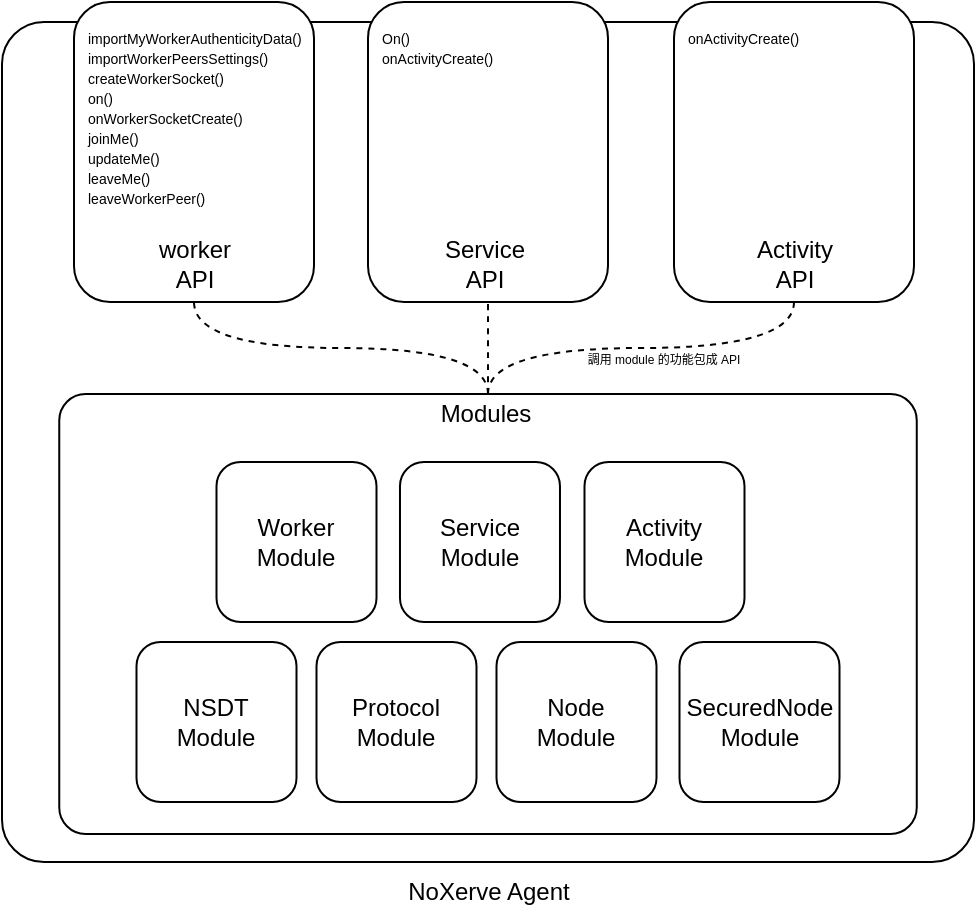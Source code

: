 <mxfile version="13.6.2" type="device" pages="2"><diagram id="oE-bWc-VpVqTyyKI-HjR" name="NoXerve Agent"><mxGraphModel dx="1483" dy="880" grid="1" gridSize="10" guides="1" tooltips="1" connect="1" arrows="1" fold="1" page="1" pageScale="1" pageWidth="827" pageHeight="1169" math="0" shadow="0"><root><mxCell id="zF-93tDUtrHwzONBXimL-0"/><mxCell id="zF-93tDUtrHwzONBXimL-1" parent="zF-93tDUtrHwzONBXimL-0"/><mxCell id="tK-ho7pvUPlaxIV4-j6s-0" value="" style="rounded=1;whiteSpace=wrap;html=1;expand=1;arcSize=5;" vertex="1" parent="zF-93tDUtrHwzONBXimL-1"><mxGeometry x="174" y="150" width="486" height="420" as="geometry"/></mxCell><mxCell id="tK-ho7pvUPlaxIV4-j6s-46" style="edgeStyle=orthogonalEdgeStyle;orthogonalLoop=1;jettySize=auto;html=1;entryX=0.5;entryY=1;entryDx=0;entryDy=0;endArrow=none;endFill=0;dashed=1;curved=1;" edge="1" parent="zF-93tDUtrHwzONBXimL-1" source="tK-ho7pvUPlaxIV4-j6s-22" target="tK-ho7pvUPlaxIV4-j6s-1"><mxGeometry relative="1" as="geometry"/></mxCell><mxCell id="tK-ho7pvUPlaxIV4-j6s-47" style="edgeStyle=orthogonalEdgeStyle;orthogonalLoop=1;jettySize=auto;html=1;entryX=0.5;entryY=1;entryDx=0;entryDy=0;endArrow=none;endFill=0;dashed=1;curved=1;" edge="1" parent="zF-93tDUtrHwzONBXimL-1" source="tK-ho7pvUPlaxIV4-j6s-22" target="tK-ho7pvUPlaxIV4-j6s-3"><mxGeometry relative="1" as="geometry"/></mxCell><mxCell id="tK-ho7pvUPlaxIV4-j6s-48" style="edgeStyle=orthogonalEdgeStyle;orthogonalLoop=1;jettySize=auto;html=1;entryX=0.5;entryY=1;entryDx=0;entryDy=0;dashed=1;endArrow=none;endFill=0;curved=1;" edge="1" parent="zF-93tDUtrHwzONBXimL-1" source="tK-ho7pvUPlaxIV4-j6s-22" target="tK-ho7pvUPlaxIV4-j6s-4"><mxGeometry relative="1" as="geometry"/></mxCell><mxCell id="tK-ho7pvUPlaxIV4-j6s-22" value="" style="rounded=1;whiteSpace=wrap;html=1;arcSize=6;" vertex="1" parent="zF-93tDUtrHwzONBXimL-1"><mxGeometry x="202.63" y="336" width="428.75" height="220" as="geometry"/></mxCell><mxCell id="tK-ho7pvUPlaxIV4-j6s-1" value="" style="rounded=1;whiteSpace=wrap;html=1;" vertex="1" parent="zF-93tDUtrHwzONBXimL-1"><mxGeometry x="210" y="140" width="120" height="150" as="geometry"/></mxCell><mxCell id="tK-ho7pvUPlaxIV4-j6s-3" value="" style="rounded=1;whiteSpace=wrap;html=1;" vertex="1" parent="zF-93tDUtrHwzONBXimL-1"><mxGeometry x="357" y="140" width="120" height="150" as="geometry"/></mxCell><mxCell id="tK-ho7pvUPlaxIV4-j6s-4" value="" style="rounded=1;whiteSpace=wrap;html=1;" vertex="1" parent="zF-93tDUtrHwzONBXimL-1"><mxGeometry x="510" y="140" width="120" height="150" as="geometry"/></mxCell><mxCell id="tK-ho7pvUPlaxIV4-j6s-6" value="NoXerve Agent" style="text;html=1;strokeColor=none;fillColor=none;align=center;verticalAlign=middle;whiteSpace=wrap;rounded=0;" vertex="1" parent="zF-93tDUtrHwzONBXimL-1"><mxGeometry x="359.76" y="575" width="114.5" height="20" as="geometry"/></mxCell><mxCell id="tK-ho7pvUPlaxIV4-j6s-8" value="worker&lt;br&gt;API" style="text;html=1;strokeColor=none;fillColor=none;align=center;verticalAlign=middle;whiteSpace=wrap;rounded=0;" vertex="1" parent="zF-93tDUtrHwzONBXimL-1"><mxGeometry x="238.5" y="256" width="63" height="30" as="geometry"/></mxCell><mxCell id="tK-ho7pvUPlaxIV4-j6s-9" value="Service&lt;br&gt;API" style="text;html=1;strokeColor=none;fillColor=none;align=center;verticalAlign=middle;whiteSpace=wrap;rounded=0;" vertex="1" parent="zF-93tDUtrHwzONBXimL-1"><mxGeometry x="384.13" y="256" width="63" height="30" as="geometry"/></mxCell><mxCell id="tK-ho7pvUPlaxIV4-j6s-10" value="Activity&lt;br&gt;API" style="text;html=1;strokeColor=none;fillColor=none;align=center;verticalAlign=middle;whiteSpace=wrap;rounded=0;" vertex="1" parent="zF-93tDUtrHwzONBXimL-1"><mxGeometry x="538.5" y="256" width="63" height="30" as="geometry"/></mxCell><mxCell id="tK-ho7pvUPlaxIV4-j6s-18" value="Worker&lt;br&gt;Module" style="whiteSpace=wrap;html=1;aspect=fixed;rounded=1;" vertex="1" parent="zF-93tDUtrHwzONBXimL-1"><mxGeometry x="281.25" y="370" width="80" height="80" as="geometry"/></mxCell><mxCell id="tK-ho7pvUPlaxIV4-j6s-23" value="Modules" style="text;html=1;strokeColor=none;fillColor=none;align=center;verticalAlign=middle;whiteSpace=wrap;rounded=0;" vertex="1" parent="zF-93tDUtrHwzONBXimL-1"><mxGeometry x="371.5" y="336" width="88.25" height="20" as="geometry"/></mxCell><mxCell id="tK-ho7pvUPlaxIV4-j6s-24" value="Service&lt;br&gt;Module" style="whiteSpace=wrap;html=1;aspect=fixed;rounded=1;" vertex="1" parent="zF-93tDUtrHwzONBXimL-1"><mxGeometry x="372.99" y="370" width="80" height="80" as="geometry"/></mxCell><mxCell id="tK-ho7pvUPlaxIV4-j6s-25" value="Activity&lt;br&gt;Module" style="whiteSpace=wrap;html=1;aspect=fixed;rounded=1;" vertex="1" parent="zF-93tDUtrHwzONBXimL-1"><mxGeometry x="465.25" y="370" width="80" height="80" as="geometry"/></mxCell><mxCell id="tK-ho7pvUPlaxIV4-j6s-26" value="NSDT&lt;br&gt;Module" style="whiteSpace=wrap;html=1;aspect=fixed;rounded=1;" vertex="1" parent="zF-93tDUtrHwzONBXimL-1"><mxGeometry x="241.25" y="460" width="80" height="80" as="geometry"/></mxCell><mxCell id="tK-ho7pvUPlaxIV4-j6s-27" value="Protocol&lt;br&gt;Module" style="whiteSpace=wrap;html=1;aspect=fixed;rounded=1;" vertex="1" parent="zF-93tDUtrHwzONBXimL-1"><mxGeometry x="331.25" y="460" width="80" height="80" as="geometry"/></mxCell><mxCell id="tK-ho7pvUPlaxIV4-j6s-28" value="Node&lt;br&gt;Module" style="whiteSpace=wrap;html=1;aspect=fixed;rounded=1;" vertex="1" parent="zF-93tDUtrHwzONBXimL-1"><mxGeometry x="421.25" y="460" width="80" height="80" as="geometry"/></mxCell><mxCell id="tK-ho7pvUPlaxIV4-j6s-29" value="SecuredNode&lt;br&gt;Module" style="whiteSpace=wrap;html=1;aspect=fixed;rounded=1;" vertex="1" parent="zF-93tDUtrHwzONBXimL-1"><mxGeometry x="512.75" y="460" width="80" height="80" as="geometry"/></mxCell><mxCell id="tK-ho7pvUPlaxIV4-j6s-30" value="&lt;font style=&quot;font-size: 7px&quot;&gt;importMyWorkerAuthenticityData()&lt;/font&gt;" style="text;html=1;strokeColor=none;fillColor=none;align=left;verticalAlign=middle;whiteSpace=wrap;rounded=0;fontSize=7;" vertex="1" parent="zF-93tDUtrHwzONBXimL-1"><mxGeometry x="215" y="154" width="110" height="10" as="geometry"/></mxCell><mxCell id="tK-ho7pvUPlaxIV4-j6s-34" value="&lt;font style=&quot;font-size: 7px&quot;&gt;importWorkerPeersSettings()&lt;/font&gt;" style="text;html=1;strokeColor=none;fillColor=none;align=left;verticalAlign=middle;whiteSpace=wrap;rounded=0;fontSize=7;" vertex="1" parent="zF-93tDUtrHwzONBXimL-1"><mxGeometry x="215" y="164" width="110" height="10" as="geometry"/></mxCell><mxCell id="tK-ho7pvUPlaxIV4-j6s-35" value="&lt;font style=&quot;font-size: 7px&quot;&gt;createWorkerSocket()&lt;/font&gt;" style="text;html=1;strokeColor=none;fillColor=none;align=left;verticalAlign=middle;whiteSpace=wrap;rounded=0;fontSize=7;" vertex="1" parent="zF-93tDUtrHwzONBXimL-1"><mxGeometry x="215" y="174" width="110" height="10" as="geometry"/></mxCell><mxCell id="tK-ho7pvUPlaxIV4-j6s-36" value="on()" style="text;html=1;strokeColor=none;fillColor=none;align=left;verticalAlign=middle;whiteSpace=wrap;rounded=0;fontSize=7;" vertex="1" parent="zF-93tDUtrHwzONBXimL-1"><mxGeometry x="215" y="184" width="110" height="10" as="geometry"/></mxCell><mxCell id="tK-ho7pvUPlaxIV4-j6s-37" value="&lt;font style=&quot;font-size: 7px&quot;&gt;onWorkerSocketCreate()&lt;/font&gt;" style="text;html=1;strokeColor=none;fillColor=none;align=left;verticalAlign=middle;whiteSpace=wrap;rounded=0;fontSize=7;" vertex="1" parent="zF-93tDUtrHwzONBXimL-1"><mxGeometry x="215" y="194" width="110" height="10" as="geometry"/></mxCell><mxCell id="tK-ho7pvUPlaxIV4-j6s-38" value="&lt;font style=&quot;font-size: 7px&quot;&gt;joinMe()&lt;/font&gt;" style="text;html=1;strokeColor=none;fillColor=none;align=left;verticalAlign=middle;whiteSpace=wrap;rounded=0;fontSize=7;" vertex="1" parent="zF-93tDUtrHwzONBXimL-1"><mxGeometry x="215" y="204" width="110" height="10" as="geometry"/></mxCell><mxCell id="tK-ho7pvUPlaxIV4-j6s-39" value="&lt;font style=&quot;font-size: 7px&quot;&gt;updateMe()&lt;/font&gt;" style="text;html=1;strokeColor=none;fillColor=none;align=left;verticalAlign=middle;whiteSpace=wrap;rounded=0;fontSize=7;" vertex="1" parent="zF-93tDUtrHwzONBXimL-1"><mxGeometry x="215" y="214" width="110" height="10" as="geometry"/></mxCell><mxCell id="tK-ho7pvUPlaxIV4-j6s-40" value="&lt;font style=&quot;font-size: 7px&quot;&gt;leaveMe()&lt;/font&gt;" style="text;html=1;strokeColor=none;fillColor=none;align=left;verticalAlign=middle;whiteSpace=wrap;rounded=0;fontSize=7;" vertex="1" parent="zF-93tDUtrHwzONBXimL-1"><mxGeometry x="215" y="224" width="110" height="10" as="geometry"/></mxCell><mxCell id="tK-ho7pvUPlaxIV4-j6s-41" value="&lt;font style=&quot;font-size: 7px&quot;&gt;leaveWorkerPeer()&lt;/font&gt;" style="text;html=1;strokeColor=none;fillColor=none;align=left;verticalAlign=middle;whiteSpace=wrap;rounded=0;fontSize=7;" vertex="1" parent="zF-93tDUtrHwzONBXimL-1"><mxGeometry x="215" y="234" width="110" height="10" as="geometry"/></mxCell><mxCell id="tK-ho7pvUPlaxIV4-j6s-42" value="&lt;font style=&quot;font-size: 7px&quot;&gt;On()&lt;/font&gt;" style="text;html=1;strokeColor=none;fillColor=none;align=left;verticalAlign=middle;whiteSpace=wrap;rounded=0;fontSize=7;" vertex="1" parent="zF-93tDUtrHwzONBXimL-1"><mxGeometry x="362" y="154" width="110" height="10" as="geometry"/></mxCell><mxCell id="tK-ho7pvUPlaxIV4-j6s-43" value="&lt;font style=&quot;font-size: 7px&quot;&gt;onActivityCreate()&lt;/font&gt;" style="text;html=1;strokeColor=none;fillColor=none;align=left;verticalAlign=middle;whiteSpace=wrap;rounded=0;fontSize=7;" vertex="1" parent="zF-93tDUtrHwzONBXimL-1"><mxGeometry x="362" y="164" width="110" height="10" as="geometry"/></mxCell><mxCell id="tK-ho7pvUPlaxIV4-j6s-44" value="&lt;font style=&quot;font-size: 7px&quot;&gt;onActivityCreate()&lt;/font&gt;" style="text;html=1;strokeColor=none;fillColor=none;align=left;verticalAlign=middle;whiteSpace=wrap;rounded=0;fontSize=7;" vertex="1" parent="zF-93tDUtrHwzONBXimL-1"><mxGeometry x="515" y="154" width="110" height="10" as="geometry"/></mxCell><mxCell id="ZADGPHj_7auRA8MiN-14-0" value="&lt;font style=&quot;font-size: 6px&quot;&gt;調用 module 的功能包成 API&lt;/font&gt;" style="text;html=1;strokeColor=none;fillColor=none;align=center;verticalAlign=middle;whiteSpace=wrap;rounded=0;" vertex="1" parent="zF-93tDUtrHwzONBXimL-1"><mxGeometry x="465.25" y="310" width="80" height="14" as="geometry"/></mxCell></root></mxGraphModel></diagram><diagram id="mJpPa3oXmdiZ-_AzcjHH" name="Service Infrastructure"><mxGraphModel dx="1038" dy="616" grid="1" gridSize="10" guides="1" tooltips="1" connect="1" arrows="1" fold="1" page="1" pageScale="1" pageWidth="827" pageHeight="1169" math="0" shadow="0"><root><mxCell id="0"/><mxCell id="1" parent="0"/><mxCell id="F-tcbc8NVxEYoSuNlngL-1" value="" style="rounded=1;whiteSpace=wrap;html=1;" parent="1" vertex="1"><mxGeometry x="90" y="90" width="650" height="430" as="geometry"/></mxCell><mxCell id="F-tcbc8NVxEYoSuNlngL-2" value="" style="ellipse;whiteSpace=wrap;html=1;" parent="1" vertex="1"><mxGeometry x="120" y="110" width="410" height="300" as="geometry"/></mxCell><mxCell id="F-tcbc8NVxEYoSuNlngL-3" value="&lt;font style=&quot;font-size: 24px&quot;&gt;Activity&lt;br&gt;&lt;/font&gt;" style="rounded=1;whiteSpace=wrap;html=1;arcSize=0;shadow=1;" parent="1" vertex="1"><mxGeometry x="530" y="370" width="120" height="60" as="geometry"/></mxCell><mxCell id="F-tcbc8NVxEYoSuNlngL-4" value="&lt;font style=&quot;font-size: 24px&quot;&gt;Activity&lt;br&gt;&lt;/font&gt;" style="rounded=1;whiteSpace=wrap;html=1;arcSize=0;shadow=1;" parent="1" vertex="1"><mxGeometry x="590" y="280" width="120" height="60" as="geometry"/></mxCell><mxCell id="F-tcbc8NVxEYoSuNlngL-5" value="&lt;font style=&quot;font-size: 24px&quot;&gt;Activity&lt;br&gt;&lt;/font&gt;" style="rounded=1;whiteSpace=wrap;html=1;arcSize=0;shadow=1;" parent="1" vertex="1"><mxGeometry x="400" y="430" width="120" height="60" as="geometry"/></mxCell><mxCell id="F-tcbc8NVxEYoSuNlngL-6" value="&lt;font style=&quot;font-size: 24px&quot;&gt;Service&lt;/font&gt;" style="text;html=1;strokeColor=none;fillColor=none;align=center;verticalAlign=middle;whiteSpace=wrap;rounded=0;" parent="1" vertex="1"><mxGeometry x="280" y="120" width="90" height="40" as="geometry"/></mxCell><mxCell id="F-tcbc8NVxEYoSuNlngL-7" value="" style="shape=cylinder;whiteSpace=wrap;html=1;boundedLbl=1;backgroundOutline=1;" parent="1" vertex="1"><mxGeometry x="220" y="250" width="20" height="30" as="geometry"/></mxCell><mxCell id="F-tcbc8NVxEYoSuNlngL-8" value="" style="shape=cylinder;whiteSpace=wrap;html=1;boundedLbl=1;backgroundOutline=1;" parent="1" vertex="1"><mxGeometry x="170" y="280" width="20" height="30" as="geometry"/></mxCell><mxCell id="F-tcbc8NVxEYoSuNlngL-10" value="" style="shape=cylinder;whiteSpace=wrap;html=1;boundedLbl=1;backgroundOutline=1;" parent="1" vertex="1"><mxGeometry x="240" y="320" width="20" height="30" as="geometry"/></mxCell><mxCell id="F-tcbc8NVxEYoSuNlngL-11" value="" style="shape=cylinder;whiteSpace=wrap;html=1;boundedLbl=1;backgroundOutline=1;" parent="1" vertex="1"><mxGeometry x="330" y="280" width="20" height="30" as="geometry"/></mxCell><mxCell id="F-tcbc8NVxEYoSuNlngL-12" value="" style="shape=cylinder;whiteSpace=wrap;html=1;boundedLbl=1;backgroundOutline=1;" parent="1" vertex="1"><mxGeometry x="320" y="210" width="20" height="30" as="geometry"/></mxCell><mxCell id="F-tcbc8NVxEYoSuNlngL-13" value="" style="shape=cylinder;whiteSpace=wrap;html=1;boundedLbl=1;backgroundOutline=1;" parent="1" vertex="1"><mxGeometry x="370" y="240" width="20" height="30" as="geometry"/></mxCell><mxCell id="F-tcbc8NVxEYoSuNlngL-14" value="" style="shape=cylinder;whiteSpace=wrap;html=1;boundedLbl=1;backgroundOutline=1;" parent="1" vertex="1"><mxGeometry x="394" y="180" width="20" height="30" as="geometry"/></mxCell><mxCell id="F-tcbc8NVxEYoSuNlngL-15" value="" style="shape=cylinder;whiteSpace=wrap;html=1;boundedLbl=1;backgroundOutline=1;" parent="1" vertex="1"><mxGeometry x="203" y="175" width="20" height="30" as="geometry"/></mxCell><mxCell id="F-tcbc8NVxEYoSuNlngL-16" value="" style="shape=cylinder;whiteSpace=wrap;html=1;boundedLbl=1;backgroundOutline=1;" parent="1" vertex="1"><mxGeometry x="414" y="310" width="20" height="30" as="geometry"/></mxCell><mxCell id="F-tcbc8NVxEYoSuNlngL-17" value="" style="shape=cylinder;whiteSpace=wrap;html=1;boundedLbl=1;backgroundOutline=1;" parent="1" vertex="1"><mxGeometry x="330" y="360" width="20" height="30" as="geometry"/></mxCell><mxCell id="F-tcbc8NVxEYoSuNlngL-18" value="" style="shape=cylinder;whiteSpace=wrap;html=1;boundedLbl=1;backgroundOutline=1;" parent="1" vertex="1"><mxGeometry x="440" y="230" width="20" height="30" as="geometry"/></mxCell><mxCell id="F-tcbc8NVxEYoSuNlngL-19" value="" style="shape=cylinder;whiteSpace=wrap;html=1;boundedLbl=1;backgroundOutline=1;" parent="1" vertex="1"><mxGeometry x="470" y="280" width="20" height="30" as="geometry"/></mxCell><mxCell id="F-tcbc8NVxEYoSuNlngL-20" value="" style="shape=cylinder;whiteSpace=wrap;html=1;boundedLbl=1;backgroundOutline=1;" parent="1" vertex="1"><mxGeometry x="160" y="210" width="20" height="30" as="geometry"/></mxCell><mxCell id="F-tcbc8NVxEYoSuNlngL-21" value="Worker" style="text;html=1;strokeColor=none;fillColor=none;align=center;verticalAlign=middle;whiteSpace=wrap;rounded=0;" parent="1" vertex="1"><mxGeometry x="310" y="190" width="40" height="20" as="geometry"/></mxCell><mxCell id="F-tcbc8NVxEYoSuNlngL-22" value="" style="endArrow=none;html=1;entryX=0.25;entryY=0;entryDx=0;entryDy=0;exitX=0.5;exitY=1;exitDx=0;exitDy=0;" parent="1" source="F-tcbc8NVxEYoSuNlngL-17" target="F-tcbc8NVxEYoSuNlngL-5" edge="1"><mxGeometry width="50" height="50" relative="1" as="geometry"><mxPoint x="340" y="350" as="sourcePoint"/><mxPoint x="390" y="300" as="targetPoint"/><Array as="points"><mxPoint x="370" y="410"/><mxPoint x="400" y="420"/></Array></mxGeometry></mxCell><mxCell id="F-tcbc8NVxEYoSuNlngL-24" value="" style="endArrow=none;html=1;entryX=0.25;entryY=0;entryDx=0;entryDy=0;exitX=0.662;exitY=0.997;exitDx=0;exitDy=0;exitPerimeter=0;" parent="1" source="F-tcbc8NVxEYoSuNlngL-16" target="F-tcbc8NVxEYoSuNlngL-3" edge="1"><mxGeometry width="50" height="50" relative="1" as="geometry"><mxPoint x="480" y="400" as="sourcePoint"/><mxPoint x="530" y="350" as="targetPoint"/></mxGeometry></mxCell><mxCell id="F-tcbc8NVxEYoSuNlngL-26" value="" style="endArrow=none;html=1;entryX=0;entryY=0.5;entryDx=0;entryDy=0;exitX=0.85;exitY=0.95;exitDx=0;exitDy=0;exitPerimeter=0;" parent="1" source="F-tcbc8NVxEYoSuNlngL-19" target="F-tcbc8NVxEYoSuNlngL-4" edge="1"><mxGeometry width="50" height="50" relative="1" as="geometry"><mxPoint x="480" y="400" as="sourcePoint"/><mxPoint x="530" y="350" as="targetPoint"/></mxGeometry></mxCell><mxCell id="F-tcbc8NVxEYoSuNlngL-28" value="" style="ellipse;whiteSpace=wrap;html=1;fillColor=none;dashed=1;" parent="1" vertex="1"><mxGeometry x="160" y="245" width="150" height="120" as="geometry"/></mxCell><mxCell id="F-tcbc8NVxEYoSuNlngL-29" value="" style="shape=cylinder;whiteSpace=wrap;html=1;boundedLbl=1;backgroundOutline=1;" parent="1" vertex="1"><mxGeometry x="250" y="190" width="20" height="30" as="geometry"/></mxCell><mxCell id="F-tcbc8NVxEYoSuNlngL-30" value="Scope" style="text;html=1;strokeColor=none;fillColor=none;align=center;verticalAlign=middle;whiteSpace=wrap;rounded=0;dashed=1;" parent="1" vertex="1"><mxGeometry x="220" y="365" width="40" height="20" as="geometry"/></mxCell><mxCell id="F-tcbc8NVxEYoSuNlngL-31" value="" style="ellipse;whiteSpace=wrap;html=1;fillColor=none;dashed=1;" parent="1" vertex="1"><mxGeometry x="145" y="165" width="150" height="120" as="geometry"/></mxCell><mxCell id="F-tcbc8NVxEYoSuNlngL-9" value="" style="shape=cylinder;whiteSpace=wrap;html=1;boundedLbl=1;backgroundOutline=1;" parent="1" vertex="1"><mxGeometry x="270" y="280" width="20" height="30" as="geometry"/></mxCell><mxCell id="F-tcbc8NVxEYoSuNlngL-32" value="Scope" style="text;html=1;strokeColor=none;fillColor=none;align=center;verticalAlign=middle;whiteSpace=wrap;rounded=0;dashed=1;" parent="1" vertex="1"><mxGeometry x="215" y="145" width="40" height="20" as="geometry"/></mxCell></root></mxGraphModel></diagram></mxfile>